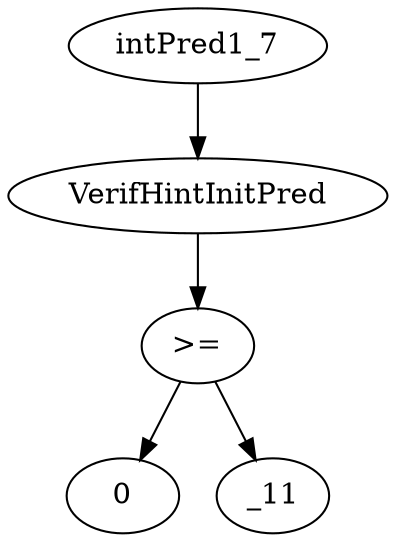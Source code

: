 digraph dag {
0 [label="intPred1_7"];
1 [label="VerifHintInitPred"];
2 [label=">="];
3 [label="0"];
4 [label="_11"];
"0" -> "1"[label=""]
"1" -> "2"[label=""]
"2" -> "4"[label=""]
"2" -> "3"[label=""]
}
